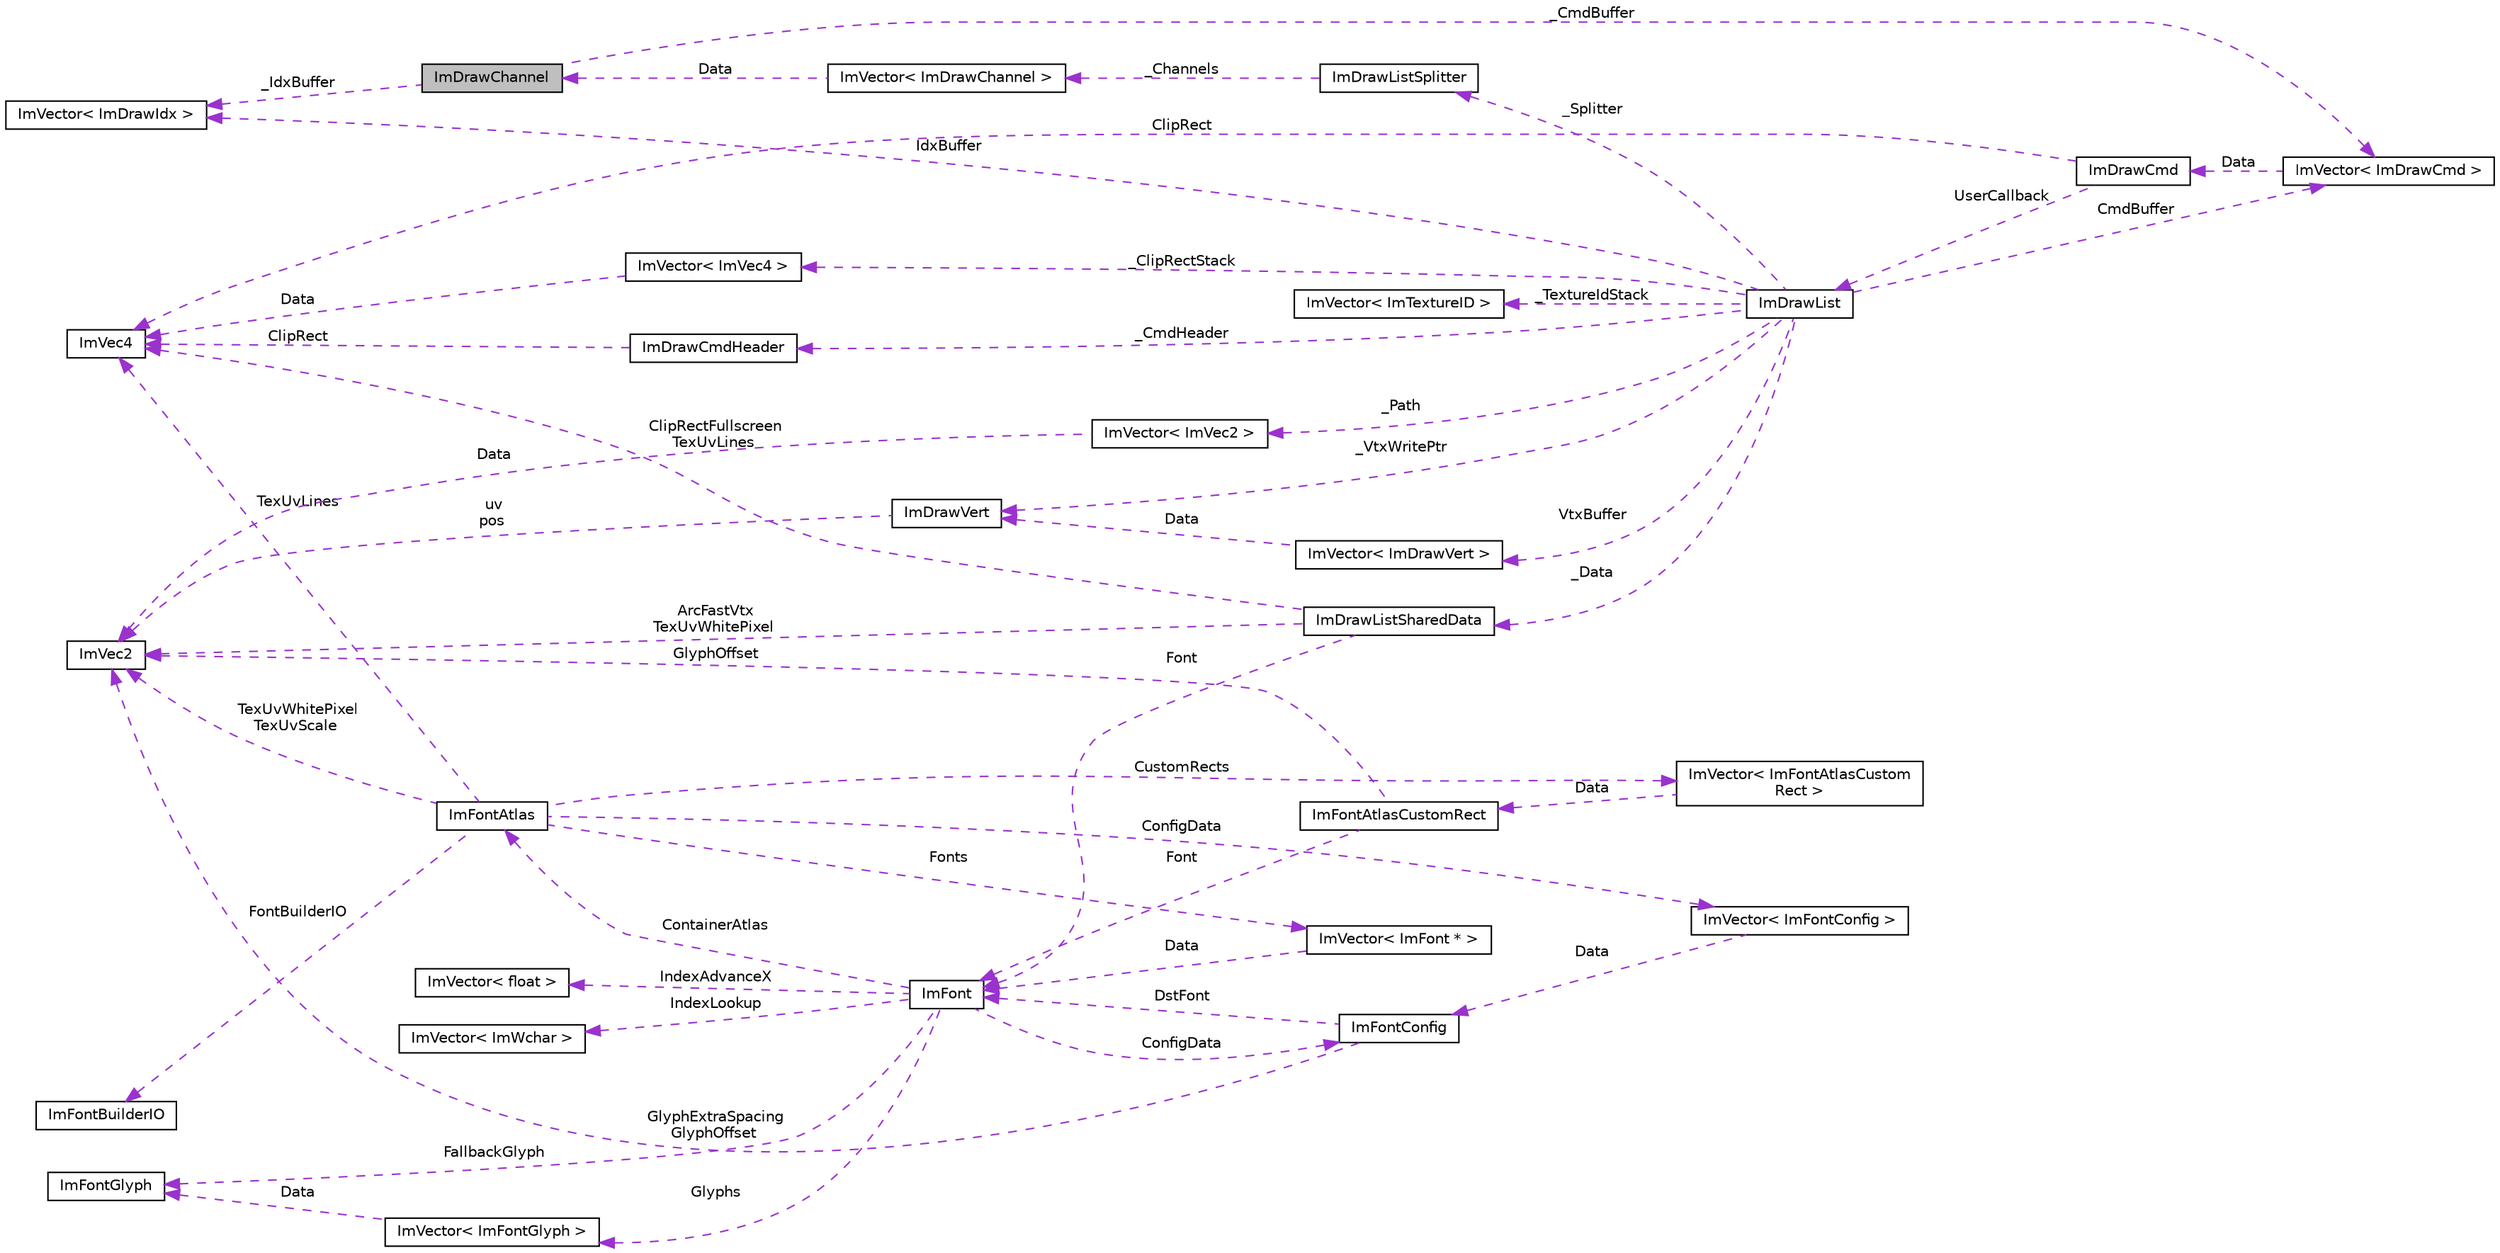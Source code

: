 digraph "ImDrawChannel"
{
 // LATEX_PDF_SIZE
  edge [fontname="Helvetica",fontsize="10",labelfontname="Helvetica",labelfontsize="10"];
  node [fontname="Helvetica",fontsize="10",shape=record];
  rankdir="LR";
  Node1 [label="ImDrawChannel",height=0.2,width=0.4,color="black", fillcolor="grey75", style="filled", fontcolor="black",tooltip=" "];
  Node2 -> Node1 [dir="back",color="darkorchid3",fontsize="10",style="dashed",label=" _CmdBuffer" ,fontname="Helvetica"];
  Node2 [label="ImVector\< ImDrawCmd \>",height=0.2,width=0.4,color="black", fillcolor="white", style="filled",URL="$structImVector.html",tooltip=" "];
  Node3 -> Node2 [dir="back",color="darkorchid3",fontsize="10",style="dashed",label=" Data" ,fontname="Helvetica"];
  Node3 [label="ImDrawCmd",height=0.2,width=0.4,color="black", fillcolor="white", style="filled",URL="$structImDrawCmd.html",tooltip=" "];
  Node4 -> Node3 [dir="back",color="darkorchid3",fontsize="10",style="dashed",label=" ClipRect" ,fontname="Helvetica"];
  Node4 [label="ImVec4",height=0.2,width=0.4,color="black", fillcolor="white", style="filled",URL="$structImVec4.html",tooltip=" "];
  Node5 -> Node3 [dir="back",color="darkorchid3",fontsize="10",style="dashed",label=" UserCallback" ,fontname="Helvetica"];
  Node5 [label="ImDrawList",height=0.2,width=0.4,color="black", fillcolor="white", style="filled",URL="$structImDrawList.html",tooltip=" "];
  Node6 -> Node5 [dir="back",color="darkorchid3",fontsize="10",style="dashed",label=" _ClipRectStack" ,fontname="Helvetica"];
  Node6 [label="ImVector\< ImVec4 \>",height=0.2,width=0.4,color="black", fillcolor="white", style="filled",URL="$structImVector.html",tooltip=" "];
  Node4 -> Node6 [dir="back",color="darkorchid3",fontsize="10",style="dashed",label=" Data" ,fontname="Helvetica"];
  Node7 -> Node5 [dir="back",color="darkorchid3",fontsize="10",style="dashed",label=" VtxBuffer" ,fontname="Helvetica"];
  Node7 [label="ImVector\< ImDrawVert \>",height=0.2,width=0.4,color="black", fillcolor="white", style="filled",URL="$structImVector.html",tooltip=" "];
  Node8 -> Node7 [dir="back",color="darkorchid3",fontsize="10",style="dashed",label=" Data" ,fontname="Helvetica"];
  Node8 [label="ImDrawVert",height=0.2,width=0.4,color="black", fillcolor="white", style="filled",URL="$structImDrawVert.html",tooltip=" "];
  Node9 -> Node8 [dir="back",color="darkorchid3",fontsize="10",style="dashed",label=" uv\npos" ,fontname="Helvetica"];
  Node9 [label="ImVec2",height=0.2,width=0.4,color="black", fillcolor="white", style="filled",URL="$structImVec2.html",tooltip=" "];
  Node10 -> Node5 [dir="back",color="darkorchid3",fontsize="10",style="dashed",label=" _Path" ,fontname="Helvetica"];
  Node10 [label="ImVector\< ImVec2 \>",height=0.2,width=0.4,color="black", fillcolor="white", style="filled",URL="$structImVector.html",tooltip=" "];
  Node9 -> Node10 [dir="back",color="darkorchid3",fontsize="10",style="dashed",label=" Data" ,fontname="Helvetica"];
  Node11 -> Node5 [dir="back",color="darkorchid3",fontsize="10",style="dashed",label=" _Data" ,fontname="Helvetica"];
  Node11 [label="ImDrawListSharedData",height=0.2,width=0.4,color="black", fillcolor="white", style="filled",URL="$structImDrawListSharedData.html",tooltip=" "];
  Node9 -> Node11 [dir="back",color="darkorchid3",fontsize="10",style="dashed",label=" ArcFastVtx\nTexUvWhitePixel" ,fontname="Helvetica"];
  Node4 -> Node11 [dir="back",color="darkorchid3",fontsize="10",style="dashed",label=" ClipRectFullscreen\nTexUvLines" ,fontname="Helvetica"];
  Node12 -> Node11 [dir="back",color="darkorchid3",fontsize="10",style="dashed",label=" Font" ,fontname="Helvetica"];
  Node12 [label="ImFont",height=0.2,width=0.4,color="black", fillcolor="white", style="filled",URL="$structImFont.html",tooltip=" "];
  Node13 -> Node12 [dir="back",color="darkorchid3",fontsize="10",style="dashed",label=" Glyphs" ,fontname="Helvetica"];
  Node13 [label="ImVector\< ImFontGlyph \>",height=0.2,width=0.4,color="black", fillcolor="white", style="filled",URL="$structImVector.html",tooltip=" "];
  Node14 -> Node13 [dir="back",color="darkorchid3",fontsize="10",style="dashed",label=" Data" ,fontname="Helvetica"];
  Node14 [label="ImFontGlyph",height=0.2,width=0.4,color="black", fillcolor="white", style="filled",URL="$structImFontGlyph.html",tooltip=" "];
  Node15 -> Node12 [dir="back",color="darkorchid3",fontsize="10",style="dashed",label=" ConfigData" ,fontname="Helvetica"];
  Node15 [label="ImFontConfig",height=0.2,width=0.4,color="black", fillcolor="white", style="filled",URL="$structImFontConfig.html",tooltip=" "];
  Node9 -> Node15 [dir="back",color="darkorchid3",fontsize="10",style="dashed",label=" GlyphExtraSpacing\nGlyphOffset" ,fontname="Helvetica"];
  Node12 -> Node15 [dir="back",color="darkorchid3",fontsize="10",style="dashed",label=" DstFont" ,fontname="Helvetica"];
  Node14 -> Node12 [dir="back",color="darkorchid3",fontsize="10",style="dashed",label=" FallbackGlyph" ,fontname="Helvetica"];
  Node16 -> Node12 [dir="back",color="darkorchid3",fontsize="10",style="dashed",label=" ContainerAtlas" ,fontname="Helvetica"];
  Node16 [label="ImFontAtlas",height=0.2,width=0.4,color="black", fillcolor="white", style="filled",URL="$structImFontAtlas.html",tooltip=" "];
  Node17 -> Node16 [dir="back",color="darkorchid3",fontsize="10",style="dashed",label=" Fonts" ,fontname="Helvetica"];
  Node17 [label="ImVector\< ImFont * \>",height=0.2,width=0.4,color="black", fillcolor="white", style="filled",URL="$structImVector.html",tooltip=" "];
  Node12 -> Node17 [dir="back",color="darkorchid3",fontsize="10",style="dashed",label=" Data" ,fontname="Helvetica"];
  Node18 -> Node16 [dir="back",color="darkorchid3",fontsize="10",style="dashed",label=" FontBuilderIO" ,fontname="Helvetica"];
  Node18 [label="ImFontBuilderIO",height=0.2,width=0.4,color="black", fillcolor="white", style="filled",URL="$structImFontBuilderIO.html",tooltip=" "];
  Node9 -> Node16 [dir="back",color="darkorchid3",fontsize="10",style="dashed",label=" TexUvWhitePixel\nTexUvScale" ,fontname="Helvetica"];
  Node4 -> Node16 [dir="back",color="darkorchid3",fontsize="10",style="dashed",label=" TexUvLines" ,fontname="Helvetica"];
  Node19 -> Node16 [dir="back",color="darkorchid3",fontsize="10",style="dashed",label=" ConfigData" ,fontname="Helvetica"];
  Node19 [label="ImVector\< ImFontConfig \>",height=0.2,width=0.4,color="black", fillcolor="white", style="filled",URL="$structImVector.html",tooltip=" "];
  Node15 -> Node19 [dir="back",color="darkorchid3",fontsize="10",style="dashed",label=" Data" ,fontname="Helvetica"];
  Node20 -> Node16 [dir="back",color="darkorchid3",fontsize="10",style="dashed",label=" CustomRects" ,fontname="Helvetica"];
  Node20 [label="ImVector\< ImFontAtlasCustom\lRect \>",height=0.2,width=0.4,color="black", fillcolor="white", style="filled",URL="$structImVector.html",tooltip=" "];
  Node21 -> Node20 [dir="back",color="darkorchid3",fontsize="10",style="dashed",label=" Data" ,fontname="Helvetica"];
  Node21 [label="ImFontAtlasCustomRect",height=0.2,width=0.4,color="black", fillcolor="white", style="filled",URL="$structImFontAtlasCustomRect.html",tooltip=" "];
  Node9 -> Node21 [dir="back",color="darkorchid3",fontsize="10",style="dashed",label=" GlyphOffset" ,fontname="Helvetica"];
  Node12 -> Node21 [dir="back",color="darkorchid3",fontsize="10",style="dashed",label=" Font" ,fontname="Helvetica"];
  Node22 -> Node12 [dir="back",color="darkorchid3",fontsize="10",style="dashed",label=" IndexAdvanceX" ,fontname="Helvetica"];
  Node22 [label="ImVector\< float \>",height=0.2,width=0.4,color="black", fillcolor="white", style="filled",URL="$structImVector.html",tooltip=" "];
  Node23 -> Node12 [dir="back",color="darkorchid3",fontsize="10",style="dashed",label=" IndexLookup" ,fontname="Helvetica"];
  Node23 [label="ImVector\< ImWchar \>",height=0.2,width=0.4,color="black", fillcolor="white", style="filled",URL="$structImVector.html",tooltip=" "];
  Node8 -> Node5 [dir="back",color="darkorchid3",fontsize="10",style="dashed",label=" _VtxWritePtr" ,fontname="Helvetica"];
  Node24 -> Node5 [dir="back",color="darkorchid3",fontsize="10",style="dashed",label=" _CmdHeader" ,fontname="Helvetica"];
  Node24 [label="ImDrawCmdHeader",height=0.2,width=0.4,color="black", fillcolor="white", style="filled",URL="$structImDrawCmdHeader.html",tooltip=" "];
  Node4 -> Node24 [dir="back",color="darkorchid3",fontsize="10",style="dashed",label=" ClipRect" ,fontname="Helvetica"];
  Node2 -> Node5 [dir="back",color="darkorchid3",fontsize="10",style="dashed",label=" CmdBuffer" ,fontname="Helvetica"];
  Node25 -> Node5 [dir="back",color="darkorchid3",fontsize="10",style="dashed",label=" _Splitter" ,fontname="Helvetica"];
  Node25 [label="ImDrawListSplitter",height=0.2,width=0.4,color="black", fillcolor="white", style="filled",URL="$structImDrawListSplitter.html",tooltip=" "];
  Node26 -> Node25 [dir="back",color="darkorchid3",fontsize="10",style="dashed",label=" _Channels" ,fontname="Helvetica"];
  Node26 [label="ImVector\< ImDrawChannel \>",height=0.2,width=0.4,color="black", fillcolor="white", style="filled",URL="$structImVector.html",tooltip=" "];
  Node1 -> Node26 [dir="back",color="darkorchid3",fontsize="10",style="dashed",label=" Data" ,fontname="Helvetica"];
  Node27 -> Node5 [dir="back",color="darkorchid3",fontsize="10",style="dashed",label=" IdxBuffer" ,fontname="Helvetica"];
  Node27 [label="ImVector\< ImDrawIdx \>",height=0.2,width=0.4,color="black", fillcolor="white", style="filled",URL="$structImVector.html",tooltip=" "];
  Node28 -> Node5 [dir="back",color="darkorchid3",fontsize="10",style="dashed",label=" _TextureIdStack" ,fontname="Helvetica"];
  Node28 [label="ImVector\< ImTextureID \>",height=0.2,width=0.4,color="black", fillcolor="white", style="filled",URL="$structImVector.html",tooltip=" "];
  Node27 -> Node1 [dir="back",color="darkorchid3",fontsize="10",style="dashed",label=" _IdxBuffer" ,fontname="Helvetica"];
}
